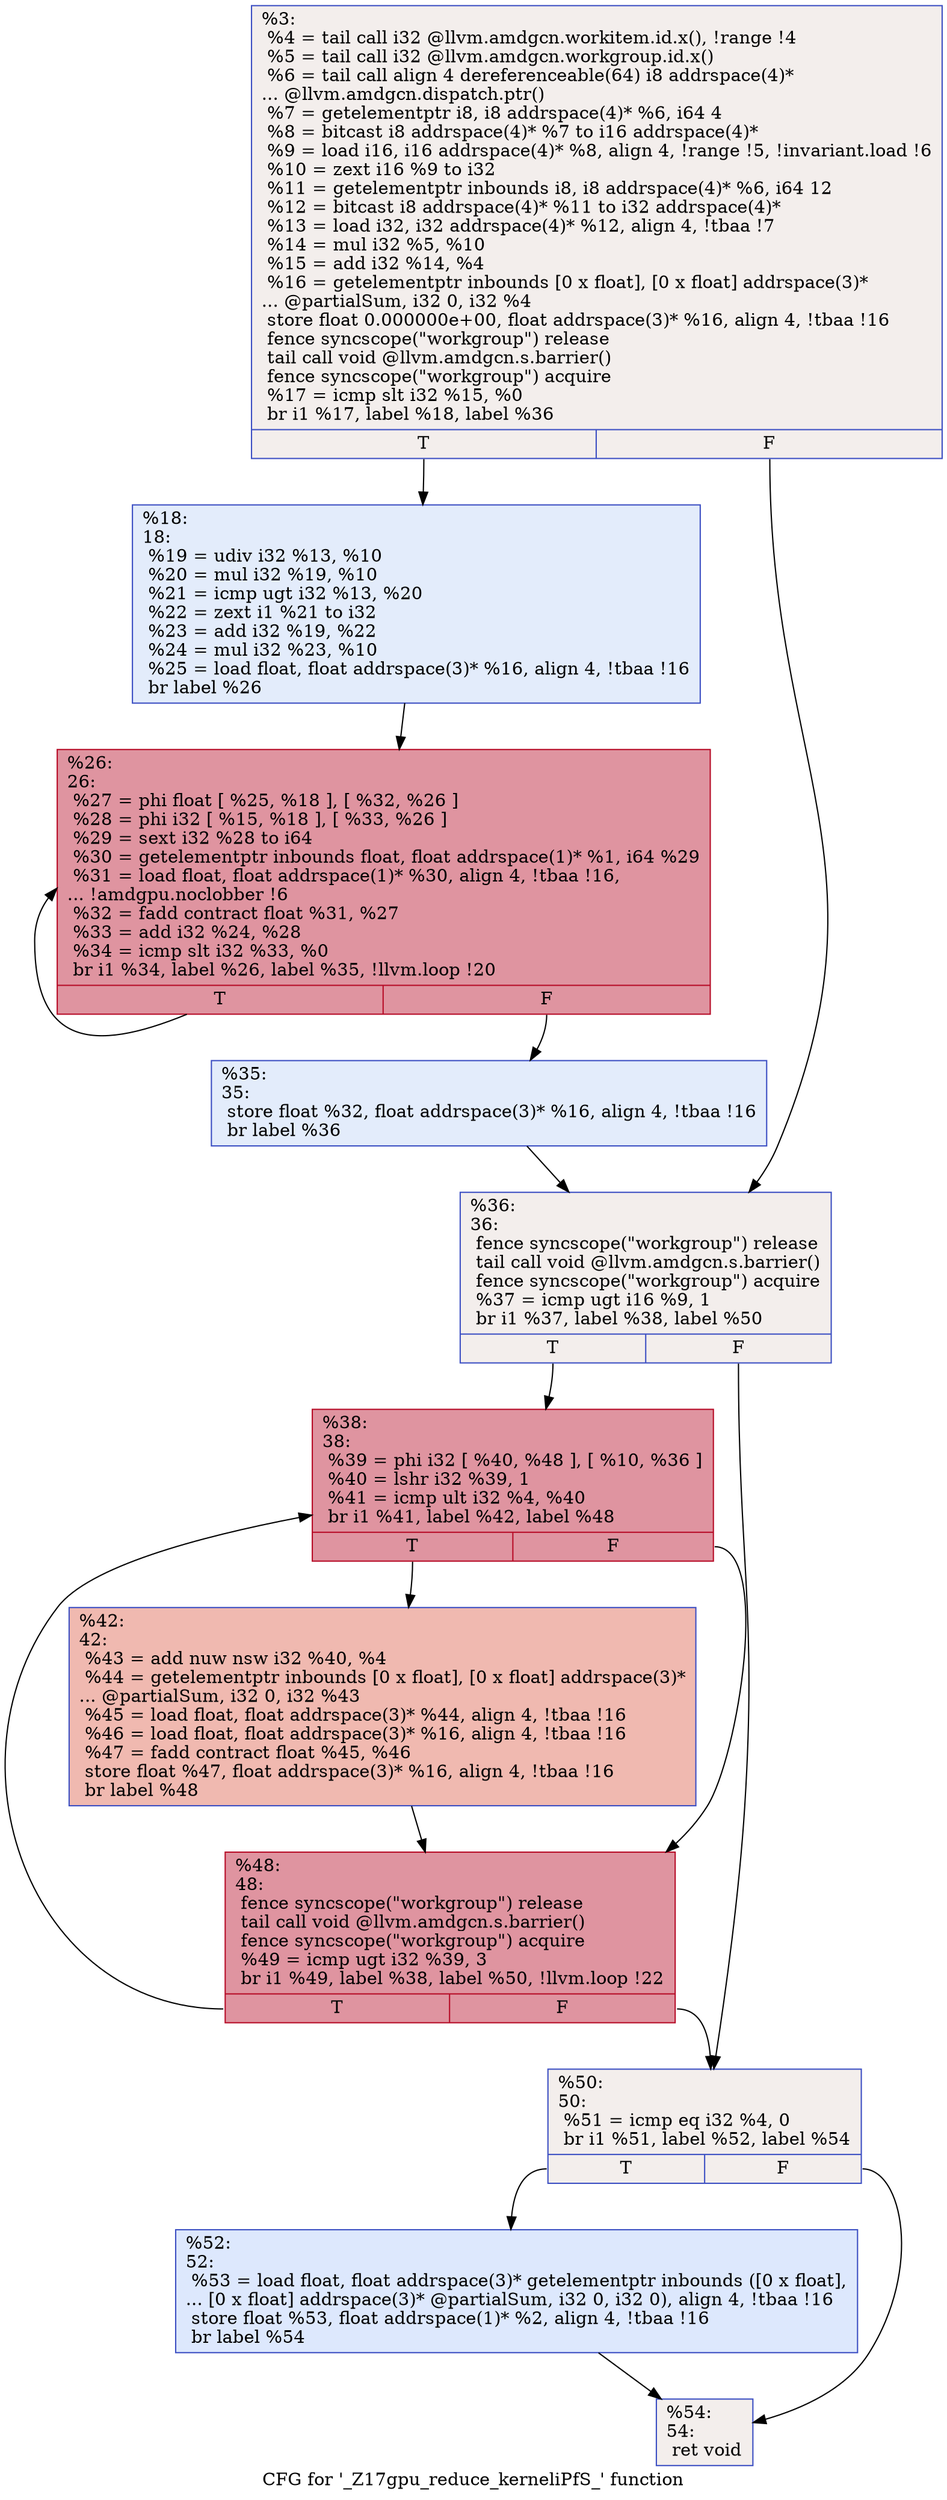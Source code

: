 digraph "CFG for '_Z17gpu_reduce_kerneliPfS_' function" {
	label="CFG for '_Z17gpu_reduce_kerneliPfS_' function";

	Node0x5a9f3f0 [shape=record,color="#3d50c3ff", style=filled, fillcolor="#e3d9d370",label="{%3:\l  %4 = tail call i32 @llvm.amdgcn.workitem.id.x(), !range !4\l  %5 = tail call i32 @llvm.amdgcn.workgroup.id.x()\l  %6 = tail call align 4 dereferenceable(64) i8 addrspace(4)*\l... @llvm.amdgcn.dispatch.ptr()\l  %7 = getelementptr i8, i8 addrspace(4)* %6, i64 4\l  %8 = bitcast i8 addrspace(4)* %7 to i16 addrspace(4)*\l  %9 = load i16, i16 addrspace(4)* %8, align 4, !range !5, !invariant.load !6\l  %10 = zext i16 %9 to i32\l  %11 = getelementptr inbounds i8, i8 addrspace(4)* %6, i64 12\l  %12 = bitcast i8 addrspace(4)* %11 to i32 addrspace(4)*\l  %13 = load i32, i32 addrspace(4)* %12, align 4, !tbaa !7\l  %14 = mul i32 %5, %10\l  %15 = add i32 %14, %4\l  %16 = getelementptr inbounds [0 x float], [0 x float] addrspace(3)*\l... @partialSum, i32 0, i32 %4\l  store float 0.000000e+00, float addrspace(3)* %16, align 4, !tbaa !16\l  fence syncscope(\"workgroup\") release\l  tail call void @llvm.amdgcn.s.barrier()\l  fence syncscope(\"workgroup\") acquire\l  %17 = icmp slt i32 %15, %0\l  br i1 %17, label %18, label %36\l|{<s0>T|<s1>F}}"];
	Node0x5a9f3f0:s0 -> Node0x5aa2660;
	Node0x5a9f3f0:s1 -> Node0x5aa26f0;
	Node0x5aa2660 [shape=record,color="#3d50c3ff", style=filled, fillcolor="#bfd3f670",label="{%18:\l18:                                               \l  %19 = udiv i32 %13, %10\l  %20 = mul i32 %19, %10\l  %21 = icmp ugt i32 %13, %20\l  %22 = zext i1 %21 to i32\l  %23 = add i32 %19, %22\l  %24 = mul i32 %23, %10\l  %25 = load float, float addrspace(3)* %16, align 4, !tbaa !16\l  br label %26\l}"];
	Node0x5aa2660 -> Node0x5aa31f0;
	Node0x5aa31f0 [shape=record,color="#b70d28ff", style=filled, fillcolor="#b70d2870",label="{%26:\l26:                                               \l  %27 = phi float [ %25, %18 ], [ %32, %26 ]\l  %28 = phi i32 [ %15, %18 ], [ %33, %26 ]\l  %29 = sext i32 %28 to i64\l  %30 = getelementptr inbounds float, float addrspace(1)* %1, i64 %29\l  %31 = load float, float addrspace(1)* %30, align 4, !tbaa !16,\l... !amdgpu.noclobber !6\l  %32 = fadd contract float %31, %27\l  %33 = add i32 %24, %28\l  %34 = icmp slt i32 %33, %0\l  br i1 %34, label %26, label %35, !llvm.loop !20\l|{<s0>T|<s1>F}}"];
	Node0x5aa31f0:s0 -> Node0x5aa31f0;
	Node0x5aa31f0:s1 -> Node0x5aa16f0;
	Node0x5aa16f0 [shape=record,color="#3d50c3ff", style=filled, fillcolor="#bfd3f670",label="{%35:\l35:                                               \l  store float %32, float addrspace(3)* %16, align 4, !tbaa !16\l  br label %36\l}"];
	Node0x5aa16f0 -> Node0x5aa26f0;
	Node0x5aa26f0 [shape=record,color="#3d50c3ff", style=filled, fillcolor="#e3d9d370",label="{%36:\l36:                                               \l  fence syncscope(\"workgroup\") release\l  tail call void @llvm.amdgcn.s.barrier()\l  fence syncscope(\"workgroup\") acquire\l  %37 = icmp ugt i16 %9, 1\l  br i1 %37, label %38, label %50\l|{<s0>T|<s1>F}}"];
	Node0x5aa26f0:s0 -> Node0x5aa44f0;
	Node0x5aa26f0:s1 -> Node0x5aa4540;
	Node0x5aa44f0 [shape=record,color="#b70d28ff", style=filled, fillcolor="#b70d2870",label="{%38:\l38:                                               \l  %39 = phi i32 [ %40, %48 ], [ %10, %36 ]\l  %40 = lshr i32 %39, 1\l  %41 = icmp ult i32 %4, %40\l  br i1 %41, label %42, label %48\l|{<s0>T|<s1>F}}"];
	Node0x5aa44f0:s0 -> Node0x5aa4860;
	Node0x5aa44f0:s1 -> Node0x5aa4640;
	Node0x5aa4860 [shape=record,color="#3d50c3ff", style=filled, fillcolor="#de614d70",label="{%42:\l42:                                               \l  %43 = add nuw nsw i32 %40, %4\l  %44 = getelementptr inbounds [0 x float], [0 x float] addrspace(3)*\l... @partialSum, i32 0, i32 %43\l  %45 = load float, float addrspace(3)* %44, align 4, !tbaa !16\l  %46 = load float, float addrspace(3)* %16, align 4, !tbaa !16\l  %47 = fadd contract float %45, %46\l  store float %47, float addrspace(3)* %16, align 4, !tbaa !16\l  br label %48\l}"];
	Node0x5aa4860 -> Node0x5aa4640;
	Node0x5aa4640 [shape=record,color="#b70d28ff", style=filled, fillcolor="#b70d2870",label="{%48:\l48:                                               \l  fence syncscope(\"workgroup\") release\l  tail call void @llvm.amdgcn.s.barrier()\l  fence syncscope(\"workgroup\") acquire\l  %49 = icmp ugt i32 %39, 3\l  br i1 %49, label %38, label %50, !llvm.loop !22\l|{<s0>T|<s1>F}}"];
	Node0x5aa4640:s0 -> Node0x5aa44f0;
	Node0x5aa4640:s1 -> Node0x5aa4540;
	Node0x5aa4540 [shape=record,color="#3d50c3ff", style=filled, fillcolor="#e3d9d370",label="{%50:\l50:                                               \l  %51 = icmp eq i32 %4, 0\l  br i1 %51, label %52, label %54\l|{<s0>T|<s1>F}}"];
	Node0x5aa4540:s0 -> Node0x5aa5120;
	Node0x5aa4540:s1 -> Node0x5aa5170;
	Node0x5aa5120 [shape=record,color="#3d50c3ff", style=filled, fillcolor="#b2ccfb70",label="{%52:\l52:                                               \l  %53 = load float, float addrspace(3)* getelementptr inbounds ([0 x float],\l... [0 x float] addrspace(3)* @partialSum, i32 0, i32 0), align 4, !tbaa !16\l  store float %53, float addrspace(1)* %2, align 4, !tbaa !16\l  br label %54\l}"];
	Node0x5aa5120 -> Node0x5aa5170;
	Node0x5aa5170 [shape=record,color="#3d50c3ff", style=filled, fillcolor="#e3d9d370",label="{%54:\l54:                                               \l  ret void\l}"];
}
